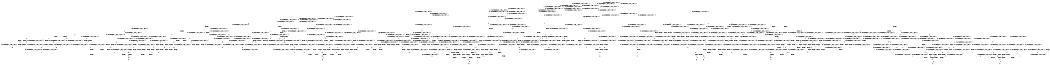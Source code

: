 digraph BCG {
size = "7, 10.5";
center = TRUE;
node [shape = circle];
0 [peripheries = 2];
0 -> 1 [label = "EX !0 !ATOMIC_EXCH_BRANCH (1, +0, FALSE, +0, 1, TRUE) !{0, 1, 2}"];
0 -> 2 [label = "EX !2 !ATOMIC_EXCH_BRANCH (1, +1, TRUE, +0, 2, TRUE) !{0, 1, 2}"];
0 -> 3 [label = "EX !1 !ATOMIC_EXCH_BRANCH (1, +0, TRUE, +0, 1, TRUE) !{0, 1, 2}"];
0 -> 4 [label = "EX !0 !ATOMIC_EXCH_BRANCH (1, +0, FALSE, +0, 1, TRUE) !{0, 1, 2}"];
1 -> 1 [label = "EX !0 !ATOMIC_EXCH_BRANCH (1, +0, FALSE, +0, 1, TRUE) !{0, 1, 2}"];
1 -> 5 [label = "EX !2 !ATOMIC_EXCH_BRANCH (1, +1, TRUE, +0, 2, TRUE) !{0, 1, 2}"];
1 -> 6 [label = "EX !1 !ATOMIC_EXCH_BRANCH (1, +0, TRUE, +0, 1, TRUE) !{0, 1, 2}"];
1 -> 4 [label = "EX !0 !ATOMIC_EXCH_BRANCH (1, +0, FALSE, +0, 1, TRUE) !{0, 1, 2}"];
2 -> 7 [label = "EX !0 !ATOMIC_EXCH_BRANCH (1, +0, FALSE, +0, 1, FALSE) !{0, 1, 2}"];
2 -> 8 [label = "EX !1 !ATOMIC_EXCH_BRANCH (1, +0, TRUE, +0, 1, FALSE) !{0, 1, 2}"];
2 -> 9 [label = "TERMINATE !2"];
2 -> 10 [label = "EX !0 !ATOMIC_EXCH_BRANCH (1, +0, FALSE, +0, 1, FALSE) !{0, 1, 2}"];
3 -> 3 [label = "EX !1 !ATOMIC_EXCH_BRANCH (1, +0, TRUE, +0, 1, TRUE) !{0, 1, 2}"];
3 -> 11 [label = "EX !0 !ATOMIC_EXCH_BRANCH (1, +0, FALSE, +0, 1, TRUE) !{0, 1, 2}"];
3 -> 12 [label = "EX !2 !ATOMIC_EXCH_BRANCH (1, +1, TRUE, +0, 2, TRUE) !{0, 1, 2}"];
3 -> 13 [label = "EX !0 !ATOMIC_EXCH_BRANCH (1, +0, FALSE, +0, 1, TRUE) !{0, 1, 2}"];
4 -> 14 [label = "EX !1 !ATOMIC_EXCH_BRANCH (1, +0, TRUE, +0, 1, TRUE) !{0, 1, 2}"];
4 -> 4 [label = "EX !0 !ATOMIC_EXCH_BRANCH (1, +0, FALSE, +0, 1, TRUE) !{0, 1, 2}"];
4 -> 15 [label = "EX !2 !ATOMIC_EXCH_BRANCH (1, +1, TRUE, +0, 2, TRUE) !{0, 1, 2}"];
4 -> 16 [label = "EX !1 !ATOMIC_EXCH_BRANCH (1, +0, TRUE, +0, 1, TRUE) !{0, 1, 2}"];
5 -> 7 [label = "EX !0 !ATOMIC_EXCH_BRANCH (1, +0, FALSE, +0, 1, FALSE) !{0, 1, 2}"];
5 -> 17 [label = "EX !1 !ATOMIC_EXCH_BRANCH (1, +0, TRUE, +0, 1, FALSE) !{0, 1, 2}"];
5 -> 18 [label = "TERMINATE !2"];
5 -> 10 [label = "EX !0 !ATOMIC_EXCH_BRANCH (1, +0, FALSE, +0, 1, FALSE) !{0, 1, 2}"];
6 -> 11 [label = "EX !0 !ATOMIC_EXCH_BRANCH (1, +0, FALSE, +0, 1, TRUE) !{0, 1, 2}"];
6 -> 6 [label = "EX !1 !ATOMIC_EXCH_BRANCH (1, +0, TRUE, +0, 1, TRUE) !{0, 1, 2}"];
6 -> 19 [label = "EX !2 !ATOMIC_EXCH_BRANCH (1, +1, TRUE, +0, 2, TRUE) !{0, 1, 2}"];
6 -> 13 [label = "EX !0 !ATOMIC_EXCH_BRANCH (1, +0, FALSE, +0, 1, TRUE) !{0, 1, 2}"];
7 -> 20 [label = "EX !1 !ATOMIC_EXCH_BRANCH (1, +0, TRUE, +0, 1, FALSE) !{0, 1, 2}"];
7 -> 21 [label = "TERMINATE !0"];
7 -> 22 [label = "TERMINATE !2"];
8 -> 23 [label = "EX !1 !ATOMIC_EXCH_BRANCH (1, +1, TRUE, +0, 3, TRUE) !{0, 1, 2}"];
8 -> 24 [label = "EX !0 !ATOMIC_EXCH_BRANCH (1, +0, FALSE, +0, 1, TRUE) !{0, 1, 2}"];
8 -> 25 [label = "TERMINATE !2"];
8 -> 26 [label = "EX !0 !ATOMIC_EXCH_BRANCH (1, +0, FALSE, +0, 1, TRUE) !{0, 1, 2}"];
9 -> 27 [label = "EX !0 !ATOMIC_EXCH_BRANCH (1, +0, FALSE, +0, 1, FALSE) !{0, 1}"];
9 -> 28 [label = "EX !1 !ATOMIC_EXCH_BRANCH (1, +0, TRUE, +0, 1, FALSE) !{0, 1}"];
9 -> 29 [label = "EX !0 !ATOMIC_EXCH_BRANCH (1, +0, FALSE, +0, 1, FALSE) !{0, 1}"];
10 -> 30 [label = "EX !1 !ATOMIC_EXCH_BRANCH (1, +0, TRUE, +0, 1, FALSE) !{0, 1, 2}"];
10 -> 31 [label = "EX !1 !ATOMIC_EXCH_BRANCH (1, +0, TRUE, +0, 1, FALSE) !{0, 1, 2}"];
10 -> 32 [label = "TERMINATE !0"];
10 -> 33 [label = "TERMINATE !2"];
11 -> 11 [label = "EX !0 !ATOMIC_EXCH_BRANCH (1, +0, FALSE, +0, 1, TRUE) !{0, 1, 2}"];
11 -> 6 [label = "EX !1 !ATOMIC_EXCH_BRANCH (1, +0, TRUE, +0, 1, TRUE) !{0, 1, 2}"];
11 -> 19 [label = "EX !2 !ATOMIC_EXCH_BRANCH (1, +1, TRUE, +0, 2, TRUE) !{0, 1, 2}"];
11 -> 13 [label = "EX !0 !ATOMIC_EXCH_BRANCH (1, +0, FALSE, +0, 1, TRUE) !{0, 1, 2}"];
12 -> 8 [label = "EX !1 !ATOMIC_EXCH_BRANCH (1, +0, TRUE, +0, 1, FALSE) !{0, 1, 2}"];
12 -> 34 [label = "EX !0 !ATOMIC_EXCH_BRANCH (1, +0, FALSE, +0, 1, FALSE) !{0, 1, 2}"];
12 -> 35 [label = "TERMINATE !2"];
12 -> 36 [label = "EX !0 !ATOMIC_EXCH_BRANCH (1, +0, FALSE, +0, 1, FALSE) !{0, 1, 2}"];
13 -> 14 [label = "EX !1 !ATOMIC_EXCH_BRANCH (1, +0, TRUE, +0, 1, TRUE) !{0, 1, 2}"];
13 -> 13 [label = "EX !0 !ATOMIC_EXCH_BRANCH (1, +0, FALSE, +0, 1, TRUE) !{0, 1, 2}"];
13 -> 16 [label = "EX !1 !ATOMIC_EXCH_BRANCH (1, +0, TRUE, +0, 1, TRUE) !{0, 1, 2}"];
13 -> 37 [label = "EX !2 !ATOMIC_EXCH_BRANCH (1, +1, TRUE, +0, 2, TRUE) !{0, 1, 2}"];
14 -> 38 [label = "EX !2 !ATOMIC_EXCH_BRANCH (1, +1, TRUE, +0, 2, TRUE) !{0, 1, 2}"];
14 -> 39 [label = "EX !0 !ATOMIC_EXCH_BRANCH (1, +0, FALSE, +0, 1, TRUE) !{0, 1, 2}"];
14 -> 14 [label = "EX !1 !ATOMIC_EXCH_BRANCH (1, +0, TRUE, +0, 1, TRUE) !{0, 1, 2}"];
14 -> 40 [label = "EX !2 !ATOMIC_EXCH_BRANCH (1, +1, TRUE, +0, 2, TRUE) !{0, 1, 2}"];
15 -> 41 [label = "EX !1 !ATOMIC_EXCH_BRANCH (1, +0, TRUE, +0, 1, FALSE) !{0, 1, 2}"];
15 -> 10 [label = "EX !0 !ATOMIC_EXCH_BRANCH (1, +0, FALSE, +0, 1, FALSE) !{0, 1, 2}"];
15 -> 42 [label = "EX !1 !ATOMIC_EXCH_BRANCH (1, +0, TRUE, +0, 1, FALSE) !{0, 1, 2}"];
15 -> 43 [label = "TERMINATE !2"];
16 -> 14 [label = "EX !1 !ATOMIC_EXCH_BRANCH (1, +0, TRUE, +0, 1, TRUE) !{0, 1, 2}"];
16 -> 13 [label = "EX !0 !ATOMIC_EXCH_BRANCH (1, +0, FALSE, +0, 1, TRUE) !{0, 1, 2}"];
16 -> 16 [label = "EX !1 !ATOMIC_EXCH_BRANCH (1, +0, TRUE, +0, 1, TRUE) !{0, 1, 2}"];
16 -> 37 [label = "EX !2 !ATOMIC_EXCH_BRANCH (1, +1, TRUE, +0, 2, TRUE) !{0, 1, 2}"];
17 -> 24 [label = "EX !0 !ATOMIC_EXCH_BRANCH (1, +0, FALSE, +0, 1, TRUE) !{0, 1, 2}"];
17 -> 44 [label = "EX !1 !ATOMIC_EXCH_BRANCH (1, +1, TRUE, +0, 3, TRUE) !{0, 1, 2}"];
17 -> 45 [label = "TERMINATE !2"];
17 -> 26 [label = "EX !0 !ATOMIC_EXCH_BRANCH (1, +0, FALSE, +0, 1, TRUE) !{0, 1, 2}"];
18 -> 27 [label = "EX !0 !ATOMIC_EXCH_BRANCH (1, +0, FALSE, +0, 1, FALSE) !{0, 1}"];
18 -> 46 [label = "EX !1 !ATOMIC_EXCH_BRANCH (1, +0, TRUE, +0, 1, FALSE) !{0, 1}"];
18 -> 29 [label = "EX !0 !ATOMIC_EXCH_BRANCH (1, +0, FALSE, +0, 1, FALSE) !{0, 1}"];
19 -> 34 [label = "EX !0 !ATOMIC_EXCH_BRANCH (1, +0, FALSE, +0, 1, FALSE) !{0, 1, 2}"];
19 -> 17 [label = "EX !1 !ATOMIC_EXCH_BRANCH (1, +0, TRUE, +0, 1, FALSE) !{0, 1, 2}"];
19 -> 47 [label = "TERMINATE !2"];
19 -> 36 [label = "EX !0 !ATOMIC_EXCH_BRANCH (1, +0, FALSE, +0, 1, FALSE) !{0, 1, 2}"];
20 -> 48 [label = "EX !1 !ATOMIC_EXCH_BRANCH (1, +1, TRUE, +0, 3, TRUE) !{0, 1, 2}"];
20 -> 49 [label = "TERMINATE !0"];
20 -> 50 [label = "TERMINATE !2"];
21 -> 51 [label = "EX !1 !ATOMIC_EXCH_BRANCH (1, +0, TRUE, +0, 1, FALSE) !{1, 2}"];
21 -> 52 [label = "TERMINATE !2"];
21 -> 53 [label = "EX !1 !ATOMIC_EXCH_BRANCH (1, +0, TRUE, +0, 1, FALSE) !{1, 2}"];
22 -> 54 [label = "EX !1 !ATOMIC_EXCH_BRANCH (1, +0, TRUE, +0, 1, FALSE) !{0, 1}"];
22 -> 52 [label = "TERMINATE !0"];
23 -> 55 [label = "EX !0 !ATOMIC_EXCH_BRANCH (1, +0, FALSE, +0, 1, FALSE) !{0, 1, 2}"];
23 -> 56 [label = "TERMINATE !2"];
23 -> 57 [label = "TERMINATE !1"];
23 -> 58 [label = "EX !0 !ATOMIC_EXCH_BRANCH (1, +0, FALSE, +0, 1, FALSE) !{0, 1, 2}"];
24 -> 24 [label = "EX !0 !ATOMIC_EXCH_BRANCH (1, +0, FALSE, +0, 1, TRUE) !{0, 1, 2}"];
24 -> 44 [label = "EX !1 !ATOMIC_EXCH_BRANCH (1, +1, TRUE, +0, 3, TRUE) !{0, 1, 2}"];
24 -> 45 [label = "TERMINATE !2"];
24 -> 26 [label = "EX !0 !ATOMIC_EXCH_BRANCH (1, +0, FALSE, +0, 1, TRUE) !{0, 1, 2}"];
25 -> 59 [label = "EX !1 !ATOMIC_EXCH_BRANCH (1, +1, TRUE, +0, 3, TRUE) !{0, 1}"];
25 -> 60 [label = "EX !0 !ATOMIC_EXCH_BRANCH (1, +0, FALSE, +0, 1, TRUE) !{0, 1}"];
25 -> 61 [label = "EX !0 !ATOMIC_EXCH_BRANCH (1, +0, FALSE, +0, 1, TRUE) !{0, 1}"];
26 -> 62 [label = "EX !1 !ATOMIC_EXCH_BRANCH (1, +1, TRUE, +0, 3, TRUE) !{0, 1, 2}"];
26 -> 26 [label = "EX !0 !ATOMIC_EXCH_BRANCH (1, +0, FALSE, +0, 1, TRUE) !{0, 1, 2}"];
26 -> 63 [label = "EX !1 !ATOMIC_EXCH_BRANCH (1, +1, TRUE, +0, 3, TRUE) !{0, 1, 2}"];
26 -> 64 [label = "TERMINATE !2"];
27 -> 54 [label = "EX !1 !ATOMIC_EXCH_BRANCH (1, +0, TRUE, +0, 1, FALSE) !{0, 1}"];
27 -> 52 [label = "TERMINATE !0"];
28 -> 59 [label = "EX !1 !ATOMIC_EXCH_BRANCH (1, +1, TRUE, +0, 3, TRUE) !{0, 1}"];
28 -> 60 [label = "EX !0 !ATOMIC_EXCH_BRANCH (1, +0, FALSE, +0, 1, TRUE) !{0, 1}"];
28 -> 61 [label = "EX !0 !ATOMIC_EXCH_BRANCH (1, +0, FALSE, +0, 1, TRUE) !{0, 1}"];
29 -> 65 [label = "EX !1 !ATOMIC_EXCH_BRANCH (1, +0, TRUE, +0, 1, FALSE) !{0, 1}"];
29 -> 66 [label = "EX !1 !ATOMIC_EXCH_BRANCH (1, +0, TRUE, +0, 1, FALSE) !{0, 1}"];
29 -> 67 [label = "TERMINATE !0"];
30 -> 68 [label = "EX !1 !ATOMIC_EXCH_BRANCH (1, +1, TRUE, +0, 3, TRUE) !{0, 1, 2}"];
30 -> 69 [label = "TERMINATE !0"];
30 -> 70 [label = "TERMINATE !2"];
31 -> 68 [label = "EX !1 !ATOMIC_EXCH_BRANCH (1, +1, TRUE, +0, 3, TRUE) !{0, 1, 2}"];
31 -> 71 [label = "EX !1 !ATOMIC_EXCH_BRANCH (1, +1, TRUE, +0, 3, TRUE) !{0, 1, 2}"];
31 -> 72 [label = "TERMINATE !0"];
31 -> 73 [label = "TERMINATE !2"];
32 -> 74 [label = "EX !1 !ATOMIC_EXCH_BRANCH (1, +0, TRUE, +0, 1, FALSE) !{1, 2}"];
32 -> 75 [label = "TERMINATE !2"];
33 -> 76 [label = "EX !1 !ATOMIC_EXCH_BRANCH (1, +0, TRUE, +0, 1, FALSE) !{0, 1}"];
33 -> 75 [label = "TERMINATE !0"];
34 -> 20 [label = "EX !1 !ATOMIC_EXCH_BRANCH (1, +0, TRUE, +0, 1, FALSE) !{0, 1, 2}"];
34 -> 77 [label = "TERMINATE !0"];
34 -> 78 [label = "TERMINATE !2"];
35 -> 28 [label = "EX !1 !ATOMIC_EXCH_BRANCH (1, +0, TRUE, +0, 1, FALSE) !{0, 1}"];
35 -> 79 [label = "EX !0 !ATOMIC_EXCH_BRANCH (1, +0, FALSE, +0, 1, FALSE) !{0, 1}"];
35 -> 80 [label = "EX !0 !ATOMIC_EXCH_BRANCH (1, +0, FALSE, +0, 1, FALSE) !{0, 1}"];
36 -> 30 [label = "EX !1 !ATOMIC_EXCH_BRANCH (1, +0, TRUE, +0, 1, FALSE) !{0, 1, 2}"];
36 -> 31 [label = "EX !1 !ATOMIC_EXCH_BRANCH (1, +0, TRUE, +0, 1, FALSE) !{0, 1, 2}"];
36 -> 81 [label = "TERMINATE !0"];
36 -> 82 [label = "TERMINATE !2"];
37 -> 41 [label = "EX !1 !ATOMIC_EXCH_BRANCH (1, +0, TRUE, +0, 1, FALSE) !{0, 1, 2}"];
37 -> 36 [label = "EX !0 !ATOMIC_EXCH_BRANCH (1, +0, FALSE, +0, 1, FALSE) !{0, 1, 2}"];
37 -> 42 [label = "EX !1 !ATOMIC_EXCH_BRANCH (1, +0, TRUE, +0, 1, FALSE) !{0, 1, 2}"];
37 -> 83 [label = "TERMINATE !2"];
38 -> 84 [label = "EX !0 !ATOMIC_EXCH_BRANCH (1, +0, FALSE, +0, 1, FALSE) !{0, 1, 2}"];
38 -> 85 [label = "EX !1 !ATOMIC_EXCH_BRANCH (1, +0, TRUE, +0, 1, FALSE) !{0, 1, 2}"];
38 -> 86 [label = "TERMINATE !2"];
38 -> 36 [label = "EX !0 !ATOMIC_EXCH_BRANCH (1, +0, FALSE, +0, 1, FALSE) !{0, 1, 2}"];
39 -> 38 [label = "EX !2 !ATOMIC_EXCH_BRANCH (1, +1, TRUE, +0, 2, TRUE) !{0, 1, 2}"];
39 -> 39 [label = "EX !0 !ATOMIC_EXCH_BRANCH (1, +0, FALSE, +0, 1, TRUE) !{0, 1, 2}"];
39 -> 14 [label = "EX !1 !ATOMIC_EXCH_BRANCH (1, +0, TRUE, +0, 1, TRUE) !{0, 1, 2}"];
39 -> 40 [label = "EX !2 !ATOMIC_EXCH_BRANCH (1, +1, TRUE, +0, 2, TRUE) !{0, 1, 2}"];
40 -> 87 [label = "EX !0 !ATOMIC_EXCH_BRANCH (1, +0, FALSE, +0, 1, FALSE) !{0, 1, 2}"];
40 -> 41 [label = "EX !1 !ATOMIC_EXCH_BRANCH (1, +0, TRUE, +0, 1, FALSE) !{0, 1, 2}"];
40 -> 88 [label = "TERMINATE !2"];
41 -> 89 [label = "EX !0 !ATOMIC_EXCH_BRANCH (1, +0, FALSE, +0, 1, TRUE) !{0, 1, 2}"];
41 -> 62 [label = "EX !1 !ATOMIC_EXCH_BRANCH (1, +1, TRUE, +0, 3, TRUE) !{0, 1, 2}"];
41 -> 90 [label = "TERMINATE !2"];
42 -> 62 [label = "EX !1 !ATOMIC_EXCH_BRANCH (1, +1, TRUE, +0, 3, TRUE) !{0, 1, 2}"];
42 -> 26 [label = "EX !0 !ATOMIC_EXCH_BRANCH (1, +0, FALSE, +0, 1, TRUE) !{0, 1, 2}"];
42 -> 63 [label = "EX !1 !ATOMIC_EXCH_BRANCH (1, +1, TRUE, +0, 3, TRUE) !{0, 1, 2}"];
42 -> 64 [label = "TERMINATE !2"];
43 -> 91 [label = "EX !0 !ATOMIC_EXCH_BRANCH (1, +0, FALSE, +0, 1, FALSE) !{0, 1}"];
43 -> 92 [label = "EX !1 !ATOMIC_EXCH_BRANCH (1, +0, TRUE, +0, 1, FALSE) !{0, 1}"];
44 -> 55 [label = "EX !0 !ATOMIC_EXCH_BRANCH (1, +0, FALSE, +0, 1, FALSE) !{0, 1, 2}"];
44 -> 93 [label = "TERMINATE !2"];
44 -> 94 [label = "TERMINATE !1"];
44 -> 58 [label = "EX !0 !ATOMIC_EXCH_BRANCH (1, +0, FALSE, +0, 1, FALSE) !{0, 1, 2}"];
45 -> 60 [label = "EX !0 !ATOMIC_EXCH_BRANCH (1, +0, FALSE, +0, 1, TRUE) !{0, 1}"];
45 -> 95 [label = "EX !1 !ATOMIC_EXCH_BRANCH (1, +1, TRUE, +0, 3, TRUE) !{0, 1}"];
45 -> 61 [label = "EX !0 !ATOMIC_EXCH_BRANCH (1, +0, FALSE, +0, 1, TRUE) !{0, 1}"];
46 -> 60 [label = "EX !0 !ATOMIC_EXCH_BRANCH (1, +0, FALSE, +0, 1, TRUE) !{0, 1}"];
46 -> 95 [label = "EX !1 !ATOMIC_EXCH_BRANCH (1, +1, TRUE, +0, 3, TRUE) !{0, 1}"];
46 -> 61 [label = "EX !0 !ATOMIC_EXCH_BRANCH (1, +0, FALSE, +0, 1, TRUE) !{0, 1}"];
47 -> 79 [label = "EX !0 !ATOMIC_EXCH_BRANCH (1, +0, FALSE, +0, 1, FALSE) !{0, 1}"];
47 -> 46 [label = "EX !1 !ATOMIC_EXCH_BRANCH (1, +0, TRUE, +0, 1, FALSE) !{0, 1}"];
47 -> 80 [label = "EX !0 !ATOMIC_EXCH_BRANCH (1, +0, FALSE, +0, 1, FALSE) !{0, 1}"];
48 -> 96 [label = "TERMINATE !0"];
48 -> 97 [label = "TERMINATE !2"];
48 -> 98 [label = "TERMINATE !1"];
49 -> 99 [label = "EX !1 !ATOMIC_EXCH_BRANCH (1, +1, TRUE, +0, 3, TRUE) !{1, 2}"];
49 -> 100 [label = "TERMINATE !2"];
49 -> 101 [label = "EX !1 !ATOMIC_EXCH_BRANCH (1, +1, TRUE, +0, 3, TRUE) !{1, 2}"];
50 -> 102 [label = "EX !1 !ATOMIC_EXCH_BRANCH (1, +1, TRUE, +0, 3, TRUE) !{0, 1}"];
50 -> 100 [label = "TERMINATE !0"];
51 -> 99 [label = "EX !1 !ATOMIC_EXCH_BRANCH (1, +1, TRUE, +0, 3, TRUE) !{1, 2}"];
51 -> 100 [label = "TERMINATE !2"];
51 -> 101 [label = "EX !1 !ATOMIC_EXCH_BRANCH (1, +1, TRUE, +0, 3, TRUE) !{1, 2}"];
52 -> 103 [label = "EX !1 !ATOMIC_EXCH_BRANCH (1, +0, TRUE, +0, 1, FALSE) !{1}"];
52 -> 104 [label = "EX !1 !ATOMIC_EXCH_BRANCH (1, +0, TRUE, +0, 1, FALSE) !{1}"];
53 -> 101 [label = "EX !1 !ATOMIC_EXCH_BRANCH (1, +1, TRUE, +0, 3, TRUE) !{1, 2}"];
53 -> 105 [label = "TERMINATE !2"];
54 -> 102 [label = "EX !1 !ATOMIC_EXCH_BRANCH (1, +1, TRUE, +0, 3, TRUE) !{0, 1}"];
54 -> 100 [label = "TERMINATE !0"];
55 -> 96 [label = "TERMINATE !0"];
55 -> 97 [label = "TERMINATE !2"];
55 -> 98 [label = "TERMINATE !1"];
56 -> 106 [label = "EX !0 !ATOMIC_EXCH_BRANCH (1, +0, FALSE, +0, 1, FALSE) !{0, 1}"];
56 -> 107 [label = "TERMINATE !1"];
56 -> 108 [label = "EX !0 !ATOMIC_EXCH_BRANCH (1, +0, FALSE, +0, 1, FALSE) !{0, 1}"];
57 -> 109 [label = "EX !0 !ATOMIC_EXCH_BRANCH (1, +0, FALSE, +0, 1, FALSE) !{0, 2}"];
57 -> 107 [label = "TERMINATE !2"];
57 -> 110 [label = "EX !0 !ATOMIC_EXCH_BRANCH (1, +0, FALSE, +0, 1, FALSE) !{0, 2}"];
58 -> 111 [label = "TERMINATE !0"];
58 -> 112 [label = "TERMINATE !2"];
58 -> 113 [label = "TERMINATE !1"];
59 -> 106 [label = "EX !0 !ATOMIC_EXCH_BRANCH (1, +0, FALSE, +0, 1, FALSE) !{0, 1}"];
59 -> 107 [label = "TERMINATE !1"];
59 -> 108 [label = "EX !0 !ATOMIC_EXCH_BRANCH (1, +0, FALSE, +0, 1, FALSE) !{0, 1}"];
60 -> 60 [label = "EX !0 !ATOMIC_EXCH_BRANCH (1, +0, FALSE, +0, 1, TRUE) !{0, 1}"];
60 -> 95 [label = "EX !1 !ATOMIC_EXCH_BRANCH (1, +1, TRUE, +0, 3, TRUE) !{0, 1}"];
60 -> 61 [label = "EX !0 !ATOMIC_EXCH_BRANCH (1, +0, FALSE, +0, 1, TRUE) !{0, 1}"];
61 -> 114 [label = "EX !1 !ATOMIC_EXCH_BRANCH (1, +1, TRUE, +0, 3, TRUE) !{0, 1}"];
61 -> 61 [label = "EX !0 !ATOMIC_EXCH_BRANCH (1, +0, FALSE, +0, 1, TRUE) !{0, 1}"];
61 -> 115 [label = "EX !1 !ATOMIC_EXCH_BRANCH (1, +1, TRUE, +0, 3, TRUE) !{0, 1}"];
62 -> 116 [label = "EX !0 !ATOMIC_EXCH_BRANCH (1, +0, FALSE, +0, 1, FALSE) !{0, 1, 2}"];
62 -> 117 [label = "TERMINATE !2"];
62 -> 118 [label = "TERMINATE !1"];
63 -> 58 [label = "EX !0 !ATOMIC_EXCH_BRANCH (1, +0, FALSE, +0, 1, FALSE) !{0, 1, 2}"];
63 -> 119 [label = "TERMINATE !2"];
63 -> 120 [label = "TERMINATE !1"];
64 -> 121 [label = "EX !0 !ATOMIC_EXCH_BRANCH (1, +0, FALSE, +0, 1, TRUE) !{0, 1}"];
64 -> 122 [label = "EX !1 !ATOMIC_EXCH_BRANCH (1, +1, TRUE, +0, 3, TRUE) !{0, 1}"];
65 -> 123 [label = "EX !1 !ATOMIC_EXCH_BRANCH (1, +1, TRUE, +0, 3, TRUE) !{0, 1}"];
65 -> 124 [label = "TERMINATE !0"];
66 -> 123 [label = "EX !1 !ATOMIC_EXCH_BRANCH (1, +1, TRUE, +0, 3, TRUE) !{0, 1}"];
66 -> 125 [label = "EX !1 !ATOMIC_EXCH_BRANCH (1, +1, TRUE, +0, 3, TRUE) !{0, 1}"];
66 -> 126 [label = "TERMINATE !0"];
67 -> 127 [label = "EX !1 !ATOMIC_EXCH_BRANCH (1, +0, TRUE, +0, 1, FALSE) !{1}"];
68 -> 128 [label = "TERMINATE !0"];
68 -> 129 [label = "TERMINATE !2"];
68 -> 130 [label = "TERMINATE !1"];
69 -> 131 [label = "EX !1 !ATOMIC_EXCH_BRANCH (1, +1, TRUE, +0, 3, TRUE) !{1, 2}"];
69 -> 132 [label = "TERMINATE !2"];
70 -> 133 [label = "EX !1 !ATOMIC_EXCH_BRANCH (1, +1, TRUE, +0, 3, TRUE) !{0, 1}"];
70 -> 132 [label = "TERMINATE !0"];
71 -> 111 [label = "TERMINATE !0"];
71 -> 112 [label = "TERMINATE !2"];
71 -> 113 [label = "TERMINATE !1"];
72 -> 134 [label = "EX !1 !ATOMIC_EXCH_BRANCH (1, +1, TRUE, +0, 3, TRUE) !{1, 2}"];
72 -> 135 [label = "TERMINATE !2"];
73 -> 136 [label = "EX !1 !ATOMIC_EXCH_BRANCH (1, +1, TRUE, +0, 3, TRUE) !{0, 1}"];
73 -> 135 [label = "TERMINATE !0"];
74 -> 134 [label = "EX !1 !ATOMIC_EXCH_BRANCH (1, +1, TRUE, +0, 3, TRUE) !{1, 2}"];
74 -> 135 [label = "TERMINATE !2"];
75 -> 137 [label = "EX !1 !ATOMIC_EXCH_BRANCH (1, +0, TRUE, +0, 1, FALSE) !{1}"];
76 -> 136 [label = "EX !1 !ATOMIC_EXCH_BRANCH (1, +1, TRUE, +0, 3, TRUE) !{0, 1}"];
76 -> 135 [label = "TERMINATE !0"];
77 -> 51 [label = "EX !1 !ATOMIC_EXCH_BRANCH (1, +0, TRUE, +0, 1, FALSE) !{1, 2}"];
77 -> 138 [label = "TERMINATE !2"];
77 -> 53 [label = "EX !1 !ATOMIC_EXCH_BRANCH (1, +0, TRUE, +0, 1, FALSE) !{1, 2}"];
78 -> 54 [label = "EX !1 !ATOMIC_EXCH_BRANCH (1, +0, TRUE, +0, 1, FALSE) !{0, 1}"];
78 -> 138 [label = "TERMINATE !0"];
79 -> 54 [label = "EX !1 !ATOMIC_EXCH_BRANCH (1, +0, TRUE, +0, 1, FALSE) !{0, 1}"];
79 -> 138 [label = "TERMINATE !0"];
80 -> 65 [label = "EX !1 !ATOMIC_EXCH_BRANCH (1, +0, TRUE, +0, 1, FALSE) !{0, 1}"];
80 -> 66 [label = "EX !1 !ATOMIC_EXCH_BRANCH (1, +0, TRUE, +0, 1, FALSE) !{0, 1}"];
80 -> 139 [label = "TERMINATE !0"];
81 -> 74 [label = "EX !1 !ATOMIC_EXCH_BRANCH (1, +0, TRUE, +0, 1, FALSE) !{1, 2}"];
81 -> 140 [label = "TERMINATE !2"];
82 -> 76 [label = "EX !1 !ATOMIC_EXCH_BRANCH (1, +0, TRUE, +0, 1, FALSE) !{0, 1}"];
82 -> 140 [label = "TERMINATE !0"];
83 -> 141 [label = "EX !0 !ATOMIC_EXCH_BRANCH (1, +0, FALSE, +0, 1, FALSE) !{0, 1}"];
83 -> 92 [label = "EX !1 !ATOMIC_EXCH_BRANCH (1, +0, TRUE, +0, 1, FALSE) !{0, 1}"];
84 -> 142 [label = "EX !1 !ATOMIC_EXCH_BRANCH (1, +0, TRUE, +0, 1, FALSE) !{0, 1, 2}"];
84 -> 143 [label = "TERMINATE !0"];
84 -> 144 [label = "TERMINATE !2"];
85 -> 145 [label = "EX !0 !ATOMIC_EXCH_BRANCH (1, +0, FALSE, +0, 1, TRUE) !{0, 1, 2}"];
85 -> 146 [label = "EX !1 !ATOMIC_EXCH_BRANCH (1, +1, TRUE, +0, 3, TRUE) !{0, 1, 2}"];
85 -> 147 [label = "TERMINATE !2"];
85 -> 26 [label = "EX !0 !ATOMIC_EXCH_BRANCH (1, +0, FALSE, +0, 1, TRUE) !{0, 1, 2}"];
86 -> 148 [label = "EX !0 !ATOMIC_EXCH_BRANCH (1, +0, FALSE, +0, 1, FALSE) !{0, 1}"];
86 -> 149 [label = "EX !1 !ATOMIC_EXCH_BRANCH (1, +0, TRUE, +0, 1, FALSE) !{0, 1}"];
87 -> 30 [label = "EX !1 !ATOMIC_EXCH_BRANCH (1, +0, TRUE, +0, 1, FALSE) !{0, 1, 2}"];
87 -> 150 [label = "TERMINATE !0"];
87 -> 151 [label = "TERMINATE !2"];
88 -> 152 [label = "EX !0 !ATOMIC_EXCH_BRANCH (1, +0, FALSE, +0, 1, FALSE) !{0, 1}"];
88 -> 153 [label = "EX !1 !ATOMIC_EXCH_BRANCH (1, +0, TRUE, +0, 1, FALSE) !{0, 1}"];
89 -> 89 [label = "EX !0 !ATOMIC_EXCH_BRANCH (1, +0, FALSE, +0, 1, TRUE) !{0, 1, 2}"];
89 -> 62 [label = "EX !1 !ATOMIC_EXCH_BRANCH (1, +1, TRUE, +0, 3, TRUE) !{0, 1, 2}"];
89 -> 90 [label = "TERMINATE !2"];
90 -> 154 [label = "EX !0 !ATOMIC_EXCH_BRANCH (1, +0, FALSE, +0, 1, TRUE) !{0, 1}"];
90 -> 155 [label = "EX !1 !ATOMIC_EXCH_BRANCH (1, +1, TRUE, +0, 3, TRUE) !{0, 1}"];
91 -> 76 [label = "EX !1 !ATOMIC_EXCH_BRANCH (1, +0, TRUE, +0, 1, FALSE) !{0, 1}"];
91 -> 75 [label = "TERMINATE !0"];
92 -> 121 [label = "EX !0 !ATOMIC_EXCH_BRANCH (1, +0, FALSE, +0, 1, TRUE) !{0, 1}"];
92 -> 122 [label = "EX !1 !ATOMIC_EXCH_BRANCH (1, +1, TRUE, +0, 3, TRUE) !{0, 1}"];
93 -> 106 [label = "EX !0 !ATOMIC_EXCH_BRANCH (1, +0, FALSE, +0, 1, FALSE) !{0, 1}"];
93 -> 156 [label = "TERMINATE !1"];
93 -> 108 [label = "EX !0 !ATOMIC_EXCH_BRANCH (1, +0, FALSE, +0, 1, FALSE) !{0, 1}"];
94 -> 109 [label = "EX !0 !ATOMIC_EXCH_BRANCH (1, +0, FALSE, +0, 1, FALSE) !{0, 2}"];
94 -> 156 [label = "TERMINATE !2"];
94 -> 110 [label = "EX !0 !ATOMIC_EXCH_BRANCH (1, +0, FALSE, +0, 1, FALSE) !{0, 2}"];
95 -> 106 [label = "EX !0 !ATOMIC_EXCH_BRANCH (1, +0, FALSE, +0, 1, FALSE) !{0, 1}"];
95 -> 156 [label = "TERMINATE !1"];
95 -> 108 [label = "EX !0 !ATOMIC_EXCH_BRANCH (1, +0, FALSE, +0, 1, FALSE) !{0, 1}"];
96 -> 157 [label = "TERMINATE !2"];
96 -> 158 [label = "TERMINATE !1"];
97 -> 157 [label = "TERMINATE !0"];
97 -> 159 [label = "TERMINATE !1"];
98 -> 158 [label = "TERMINATE !0"];
98 -> 159 [label = "TERMINATE !2"];
99 -> 157 [label = "TERMINATE !2"];
99 -> 158 [label = "TERMINATE !1"];
100 -> 160 [label = "EX !1 !ATOMIC_EXCH_BRANCH (1, +1, TRUE, +0, 3, TRUE) !{1}"];
100 -> 161 [label = "EX !1 !ATOMIC_EXCH_BRANCH (1, +1, TRUE, +0, 3, TRUE) !{1}"];
101 -> 162 [label = "TERMINATE !2"];
101 -> 163 [label = "TERMINATE !1"];
102 -> 157 [label = "TERMINATE !0"];
102 -> 159 [label = "TERMINATE !1"];
103 -> 160 [label = "EX !1 !ATOMIC_EXCH_BRANCH (1, +1, TRUE, +0, 3, TRUE) !{1}"];
103 -> 161 [label = "EX !1 !ATOMIC_EXCH_BRANCH (1, +1, TRUE, +0, 3, TRUE) !{1}"];
104 -> 161 [label = "EX !1 !ATOMIC_EXCH_BRANCH (1, +1, TRUE, +0, 3, TRUE) !{1}"];
105 -> 164 [label = "EX !1 !ATOMIC_EXCH_BRANCH (1, +1, TRUE, +0, 3, TRUE) !{1}"];
106 -> 157 [label = "TERMINATE !0"];
106 -> 159 [label = "TERMINATE !1"];
107 -> 165 [label = "EX !0 !ATOMIC_EXCH_BRANCH (1, +0, FALSE, +0, 1, FALSE) !{0}"];
107 -> 166 [label = "EX !0 !ATOMIC_EXCH_BRANCH (1, +0, FALSE, +0, 1, FALSE) !{0}"];
108 -> 167 [label = "TERMINATE !0"];
108 -> 168 [label = "TERMINATE !1"];
109 -> 158 [label = "TERMINATE !0"];
109 -> 159 [label = "TERMINATE !2"];
110 -> 169 [label = "TERMINATE !0"];
110 -> 170 [label = "TERMINATE !2"];
111 -> 171 [label = "TERMINATE !2"];
111 -> 172 [label = "TERMINATE !1"];
112 -> 171 [label = "TERMINATE !0"];
112 -> 173 [label = "TERMINATE !1"];
113 -> 172 [label = "TERMINATE !0"];
113 -> 173 [label = "TERMINATE !2"];
114 -> 174 [label = "EX !0 !ATOMIC_EXCH_BRANCH (1, +0, FALSE, +0, 1, FALSE) !{0, 1}"];
114 -> 175 [label = "TERMINATE !1"];
114 -> 108 [label = "EX !0 !ATOMIC_EXCH_BRANCH (1, +0, FALSE, +0, 1, FALSE) !{0, 1}"];
115 -> 108 [label = "EX !0 !ATOMIC_EXCH_BRANCH (1, +0, FALSE, +0, 1, FALSE) !{0, 1}"];
115 -> 176 [label = "TERMINATE !1"];
116 -> 128 [label = "TERMINATE !0"];
116 -> 129 [label = "TERMINATE !2"];
116 -> 130 [label = "TERMINATE !1"];
117 -> 177 [label = "EX !0 !ATOMIC_EXCH_BRANCH (1, +0, FALSE, +0, 1, FALSE) !{0, 1}"];
117 -> 178 [label = "TERMINATE !1"];
118 -> 179 [label = "EX !0 !ATOMIC_EXCH_BRANCH (1, +0, FALSE, +0, 1, FALSE) !{0, 2}"];
118 -> 178 [label = "TERMINATE !2"];
119 -> 180 [label = "EX !0 !ATOMIC_EXCH_BRANCH (1, +0, FALSE, +0, 1, FALSE) !{0, 1}"];
119 -> 181 [label = "TERMINATE !1"];
120 -> 182 [label = "EX !0 !ATOMIC_EXCH_BRANCH (1, +0, FALSE, +0, 1, FALSE) !{0, 2}"];
120 -> 181 [label = "TERMINATE !2"];
121 -> 121 [label = "EX !0 !ATOMIC_EXCH_BRANCH (1, +0, FALSE, +0, 1, TRUE) !{0, 1}"];
121 -> 122 [label = "EX !1 !ATOMIC_EXCH_BRANCH (1, +1, TRUE, +0, 3, TRUE) !{0, 1}"];
122 -> 180 [label = "EX !0 !ATOMIC_EXCH_BRANCH (1, +0, FALSE, +0, 1, FALSE) !{0, 1}"];
122 -> 181 [label = "TERMINATE !1"];
123 -> 183 [label = "TERMINATE !0"];
123 -> 184 [label = "TERMINATE !1"];
124 -> 185 [label = "EX !1 !ATOMIC_EXCH_BRANCH (1, +1, TRUE, +0, 3, TRUE) !{1}"];
125 -> 167 [label = "TERMINATE !0"];
125 -> 168 [label = "TERMINATE !1"];
126 -> 186 [label = "EX !1 !ATOMIC_EXCH_BRANCH (1, +1, TRUE, +0, 3, TRUE) !{1}"];
127 -> 186 [label = "EX !1 !ATOMIC_EXCH_BRANCH (1, +1, TRUE, +0, 3, TRUE) !{1}"];
128 -> 187 [label = "TERMINATE !2"];
128 -> 188 [label = "TERMINATE !1"];
129 -> 187 [label = "TERMINATE !0"];
129 -> 189 [label = "TERMINATE !1"];
130 -> 188 [label = "TERMINATE !0"];
130 -> 189 [label = "TERMINATE !2"];
131 -> 187 [label = "TERMINATE !2"];
131 -> 188 [label = "TERMINATE !1"];
132 -> 190 [label = "EX !1 !ATOMIC_EXCH_BRANCH (1, +1, TRUE, +0, 3, TRUE) !{1}"];
133 -> 187 [label = "TERMINATE !0"];
133 -> 189 [label = "TERMINATE !1"];
134 -> 171 [label = "TERMINATE !2"];
134 -> 172 [label = "TERMINATE !1"];
135 -> 191 [label = "EX !1 !ATOMIC_EXCH_BRANCH (1, +1, TRUE, +0, 3, TRUE) !{1}"];
136 -> 171 [label = "TERMINATE !0"];
136 -> 173 [label = "TERMINATE !1"];
137 -> 191 [label = "EX !1 !ATOMIC_EXCH_BRANCH (1, +1, TRUE, +0, 3, TRUE) !{1}"];
138 -> 103 [label = "EX !1 !ATOMIC_EXCH_BRANCH (1, +0, TRUE, +0, 1, FALSE) !{1}"];
138 -> 104 [label = "EX !1 !ATOMIC_EXCH_BRANCH (1, +0, TRUE, +0, 1, FALSE) !{1}"];
139 -> 127 [label = "EX !1 !ATOMIC_EXCH_BRANCH (1, +0, TRUE, +0, 1, FALSE) !{1}"];
140 -> 137 [label = "EX !1 !ATOMIC_EXCH_BRANCH (1, +0, TRUE, +0, 1, FALSE) !{1}"];
141 -> 76 [label = "EX !1 !ATOMIC_EXCH_BRANCH (1, +0, TRUE, +0, 1, FALSE) !{0, 1}"];
141 -> 140 [label = "TERMINATE !0"];
142 -> 192 [label = "EX !1 !ATOMIC_EXCH_BRANCH (1, +1, TRUE, +0, 3, TRUE) !{0, 1, 2}"];
142 -> 193 [label = "TERMINATE !0"];
142 -> 194 [label = "TERMINATE !2"];
143 -> 195 [label = "EX !1 !ATOMIC_EXCH_BRANCH (1, +0, TRUE, +0, 1, FALSE) !{1, 2}"];
143 -> 196 [label = "TERMINATE !2"];
144 -> 197 [label = "EX !1 !ATOMIC_EXCH_BRANCH (1, +0, TRUE, +0, 1, FALSE) !{0, 1}"];
144 -> 196 [label = "TERMINATE !0"];
145 -> 145 [label = "EX !0 !ATOMIC_EXCH_BRANCH (1, +0, FALSE, +0, 1, TRUE) !{0, 1, 2}"];
145 -> 146 [label = "EX !1 !ATOMIC_EXCH_BRANCH (1, +1, TRUE, +0, 3, TRUE) !{0, 1, 2}"];
145 -> 147 [label = "TERMINATE !2"];
145 -> 26 [label = "EX !0 !ATOMIC_EXCH_BRANCH (1, +0, FALSE, +0, 1, TRUE) !{0, 1, 2}"];
146 -> 198 [label = "EX !0 !ATOMIC_EXCH_BRANCH (1, +0, FALSE, +0, 1, FALSE) !{0, 1, 2}"];
146 -> 199 [label = "TERMINATE !2"];
146 -> 200 [label = "TERMINATE !1"];
146 -> 58 [label = "EX !0 !ATOMIC_EXCH_BRANCH (1, +0, FALSE, +0, 1, FALSE) !{0, 1, 2}"];
147 -> 201 [label = "EX !0 !ATOMIC_EXCH_BRANCH (1, +0, FALSE, +0, 1, TRUE) !{0, 1}"];
147 -> 202 [label = "EX !1 !ATOMIC_EXCH_BRANCH (1, +1, TRUE, +0, 3, TRUE) !{0, 1}"];
148 -> 197 [label = "EX !1 !ATOMIC_EXCH_BRANCH (1, +0, TRUE, +0, 1, FALSE) !{0, 1}"];
148 -> 196 [label = "TERMINATE !0"];
149 -> 201 [label = "EX !0 !ATOMIC_EXCH_BRANCH (1, +0, FALSE, +0, 1, TRUE) !{0, 1}"];
149 -> 202 [label = "EX !1 !ATOMIC_EXCH_BRANCH (1, +1, TRUE, +0, 3, TRUE) !{0, 1}"];
150 -> 203 [label = "EX !1 !ATOMIC_EXCH_BRANCH (1, +0, TRUE, +0, 1, FALSE) !{1, 2}"];
150 -> 204 [label = "TERMINATE !2"];
151 -> 205 [label = "EX !1 !ATOMIC_EXCH_BRANCH (1, +0, TRUE, +0, 1, FALSE) !{0, 1}"];
151 -> 204 [label = "TERMINATE !0"];
152 -> 205 [label = "EX !1 !ATOMIC_EXCH_BRANCH (1, +0, TRUE, +0, 1, FALSE) !{0, 1}"];
152 -> 204 [label = "TERMINATE !0"];
153 -> 154 [label = "EX !0 !ATOMIC_EXCH_BRANCH (1, +0, FALSE, +0, 1, TRUE) !{0, 1}"];
153 -> 155 [label = "EX !1 !ATOMIC_EXCH_BRANCH (1, +1, TRUE, +0, 3, TRUE) !{0, 1}"];
154 -> 154 [label = "EX !0 !ATOMIC_EXCH_BRANCH (1, +0, FALSE, +0, 1, TRUE) !{0, 1}"];
154 -> 155 [label = "EX !1 !ATOMIC_EXCH_BRANCH (1, +1, TRUE, +0, 3, TRUE) !{0, 1}"];
155 -> 177 [label = "EX !0 !ATOMIC_EXCH_BRANCH (1, +0, FALSE, +0, 1, FALSE) !{0, 1}"];
155 -> 178 [label = "TERMINATE !1"];
156 -> 165 [label = "EX !0 !ATOMIC_EXCH_BRANCH (1, +0, FALSE, +0, 1, FALSE) !{0}"];
156 -> 166 [label = "EX !0 !ATOMIC_EXCH_BRANCH (1, +0, FALSE, +0, 1, FALSE) !{0}"];
157 -> 206 [label = "TERMINATE !1"];
158 -> 206 [label = "TERMINATE !2"];
159 -> 206 [label = "TERMINATE !0"];
160 -> 206 [label = "TERMINATE !1"];
161 -> 207 [label = "TERMINATE !1"];
162 -> 208 [label = "TERMINATE !1"];
163 -> 208 [label = "TERMINATE !2"];
164 -> 208 [label = "TERMINATE !1"];
165 -> 206 [label = "TERMINATE !0"];
166 -> 209 [label = "TERMINATE !0"];
167 -> 210 [label = "TERMINATE !1"];
168 -> 210 [label = "TERMINATE !0"];
169 -> 211 [label = "TERMINATE !2"];
170 -> 211 [label = "TERMINATE !0"];
171 -> 212 [label = "TERMINATE !1"];
172 -> 212 [label = "TERMINATE !2"];
173 -> 212 [label = "TERMINATE !0"];
174 -> 183 [label = "TERMINATE !0"];
174 -> 184 [label = "TERMINATE !1"];
175 -> 213 [label = "EX !0 !ATOMIC_EXCH_BRANCH (1, +0, FALSE, +0, 1, FALSE) !{0}"];
176 -> 214 [label = "EX !0 !ATOMIC_EXCH_BRANCH (1, +0, FALSE, +0, 1, FALSE) !{0}"];
177 -> 187 [label = "TERMINATE !0"];
177 -> 189 [label = "TERMINATE !1"];
178 -> 215 [label = "EX !0 !ATOMIC_EXCH_BRANCH (1, +0, FALSE, +0, 1, FALSE) !{0}"];
179 -> 188 [label = "TERMINATE !0"];
179 -> 189 [label = "TERMINATE !2"];
180 -> 171 [label = "TERMINATE !0"];
180 -> 173 [label = "TERMINATE !1"];
181 -> 216 [label = "EX !0 !ATOMIC_EXCH_BRANCH (1, +0, FALSE, +0, 1, FALSE) !{0}"];
182 -> 172 [label = "TERMINATE !0"];
182 -> 173 [label = "TERMINATE !2"];
183 -> 217 [label = "TERMINATE !1"];
184 -> 217 [label = "TERMINATE !0"];
185 -> 217 [label = "TERMINATE !1"];
186 -> 210 [label = "TERMINATE !1"];
187 -> 218 [label = "TERMINATE !1"];
188 -> 218 [label = "TERMINATE !2"];
189 -> 218 [label = "TERMINATE !0"];
190 -> 218 [label = "TERMINATE !1"];
191 -> 212 [label = "TERMINATE !1"];
192 -> 219 [label = "TERMINATE !0"];
192 -> 220 [label = "TERMINATE !2"];
192 -> 221 [label = "TERMINATE !1"];
193 -> 222 [label = "EX !1 !ATOMIC_EXCH_BRANCH (1, +1, TRUE, +0, 3, TRUE) !{1, 2}"];
193 -> 223 [label = "TERMINATE !2"];
194 -> 224 [label = "EX !1 !ATOMIC_EXCH_BRANCH (1, +1, TRUE, +0, 3, TRUE) !{0, 1}"];
194 -> 223 [label = "TERMINATE !0"];
195 -> 222 [label = "EX !1 !ATOMIC_EXCH_BRANCH (1, +1, TRUE, +0, 3, TRUE) !{1, 2}"];
195 -> 223 [label = "TERMINATE !2"];
196 -> 225 [label = "EX !1 !ATOMIC_EXCH_BRANCH (1, +0, TRUE, +0, 1, FALSE) !{1}"];
197 -> 224 [label = "EX !1 !ATOMIC_EXCH_BRANCH (1, +1, TRUE, +0, 3, TRUE) !{0, 1}"];
197 -> 223 [label = "TERMINATE !0"];
198 -> 219 [label = "TERMINATE !0"];
198 -> 220 [label = "TERMINATE !2"];
198 -> 221 [label = "TERMINATE !1"];
199 -> 226 [label = "EX !0 !ATOMIC_EXCH_BRANCH (1, +0, FALSE, +0, 1, FALSE) !{0, 1}"];
199 -> 227 [label = "TERMINATE !1"];
200 -> 228 [label = "EX !0 !ATOMIC_EXCH_BRANCH (1, +0, FALSE, +0, 1, FALSE) !{0, 2}"];
200 -> 227 [label = "TERMINATE !2"];
201 -> 201 [label = "EX !0 !ATOMIC_EXCH_BRANCH (1, +0, FALSE, +0, 1, TRUE) !{0, 1}"];
201 -> 202 [label = "EX !1 !ATOMIC_EXCH_BRANCH (1, +1, TRUE, +0, 3, TRUE) !{0, 1}"];
202 -> 226 [label = "EX !0 !ATOMIC_EXCH_BRANCH (1, +0, FALSE, +0, 1, FALSE) !{0, 1}"];
202 -> 227 [label = "TERMINATE !1"];
203 -> 131 [label = "EX !1 !ATOMIC_EXCH_BRANCH (1, +1, TRUE, +0, 3, TRUE) !{1, 2}"];
203 -> 132 [label = "TERMINATE !2"];
204 -> 229 [label = "EX !1 !ATOMIC_EXCH_BRANCH (1, +0, TRUE, +0, 1, FALSE) !{1}"];
205 -> 133 [label = "EX !1 !ATOMIC_EXCH_BRANCH (1, +1, TRUE, +0, 3, TRUE) !{0, 1}"];
205 -> 132 [label = "TERMINATE !0"];
206 -> 230 [label = "exit"];
207 -> 231 [label = "exit"];
208 -> 232 [label = "exit"];
209 -> 233 [label = "exit"];
210 -> 234 [label = "exit"];
211 -> 235 [label = "exit"];
212 -> 236 [label = "exit"];
213 -> 217 [label = "TERMINATE !0"];
214 -> 210 [label = "TERMINATE !0"];
215 -> 218 [label = "TERMINATE !0"];
216 -> 212 [label = "TERMINATE !0"];
217 -> 237 [label = "exit"];
218 -> 238 [label = "exit"];
219 -> 239 [label = "TERMINATE !2"];
219 -> 240 [label = "TERMINATE !1"];
220 -> 239 [label = "TERMINATE !0"];
220 -> 241 [label = "TERMINATE !1"];
221 -> 240 [label = "TERMINATE !0"];
221 -> 241 [label = "TERMINATE !2"];
222 -> 239 [label = "TERMINATE !2"];
222 -> 240 [label = "TERMINATE !1"];
223 -> 242 [label = "EX !1 !ATOMIC_EXCH_BRANCH (1, +1, TRUE, +0, 3, TRUE) !{1}"];
224 -> 239 [label = "TERMINATE !0"];
224 -> 241 [label = "TERMINATE !1"];
225 -> 242 [label = "EX !1 !ATOMIC_EXCH_BRANCH (1, +1, TRUE, +0, 3, TRUE) !{1}"];
226 -> 239 [label = "TERMINATE !0"];
226 -> 241 [label = "TERMINATE !1"];
227 -> 243 [label = "EX !0 !ATOMIC_EXCH_BRANCH (1, +0, FALSE, +0, 1, FALSE) !{0}"];
228 -> 240 [label = "TERMINATE !0"];
228 -> 241 [label = "TERMINATE !2"];
229 -> 190 [label = "EX !1 !ATOMIC_EXCH_BRANCH (1, +1, TRUE, +0, 3, TRUE) !{1}"];
239 -> 244 [label = "TERMINATE !1"];
240 -> 244 [label = "TERMINATE !2"];
241 -> 244 [label = "TERMINATE !0"];
242 -> 244 [label = "TERMINATE !1"];
243 -> 244 [label = "TERMINATE !0"];
244 -> 245 [label = "exit"];
}
